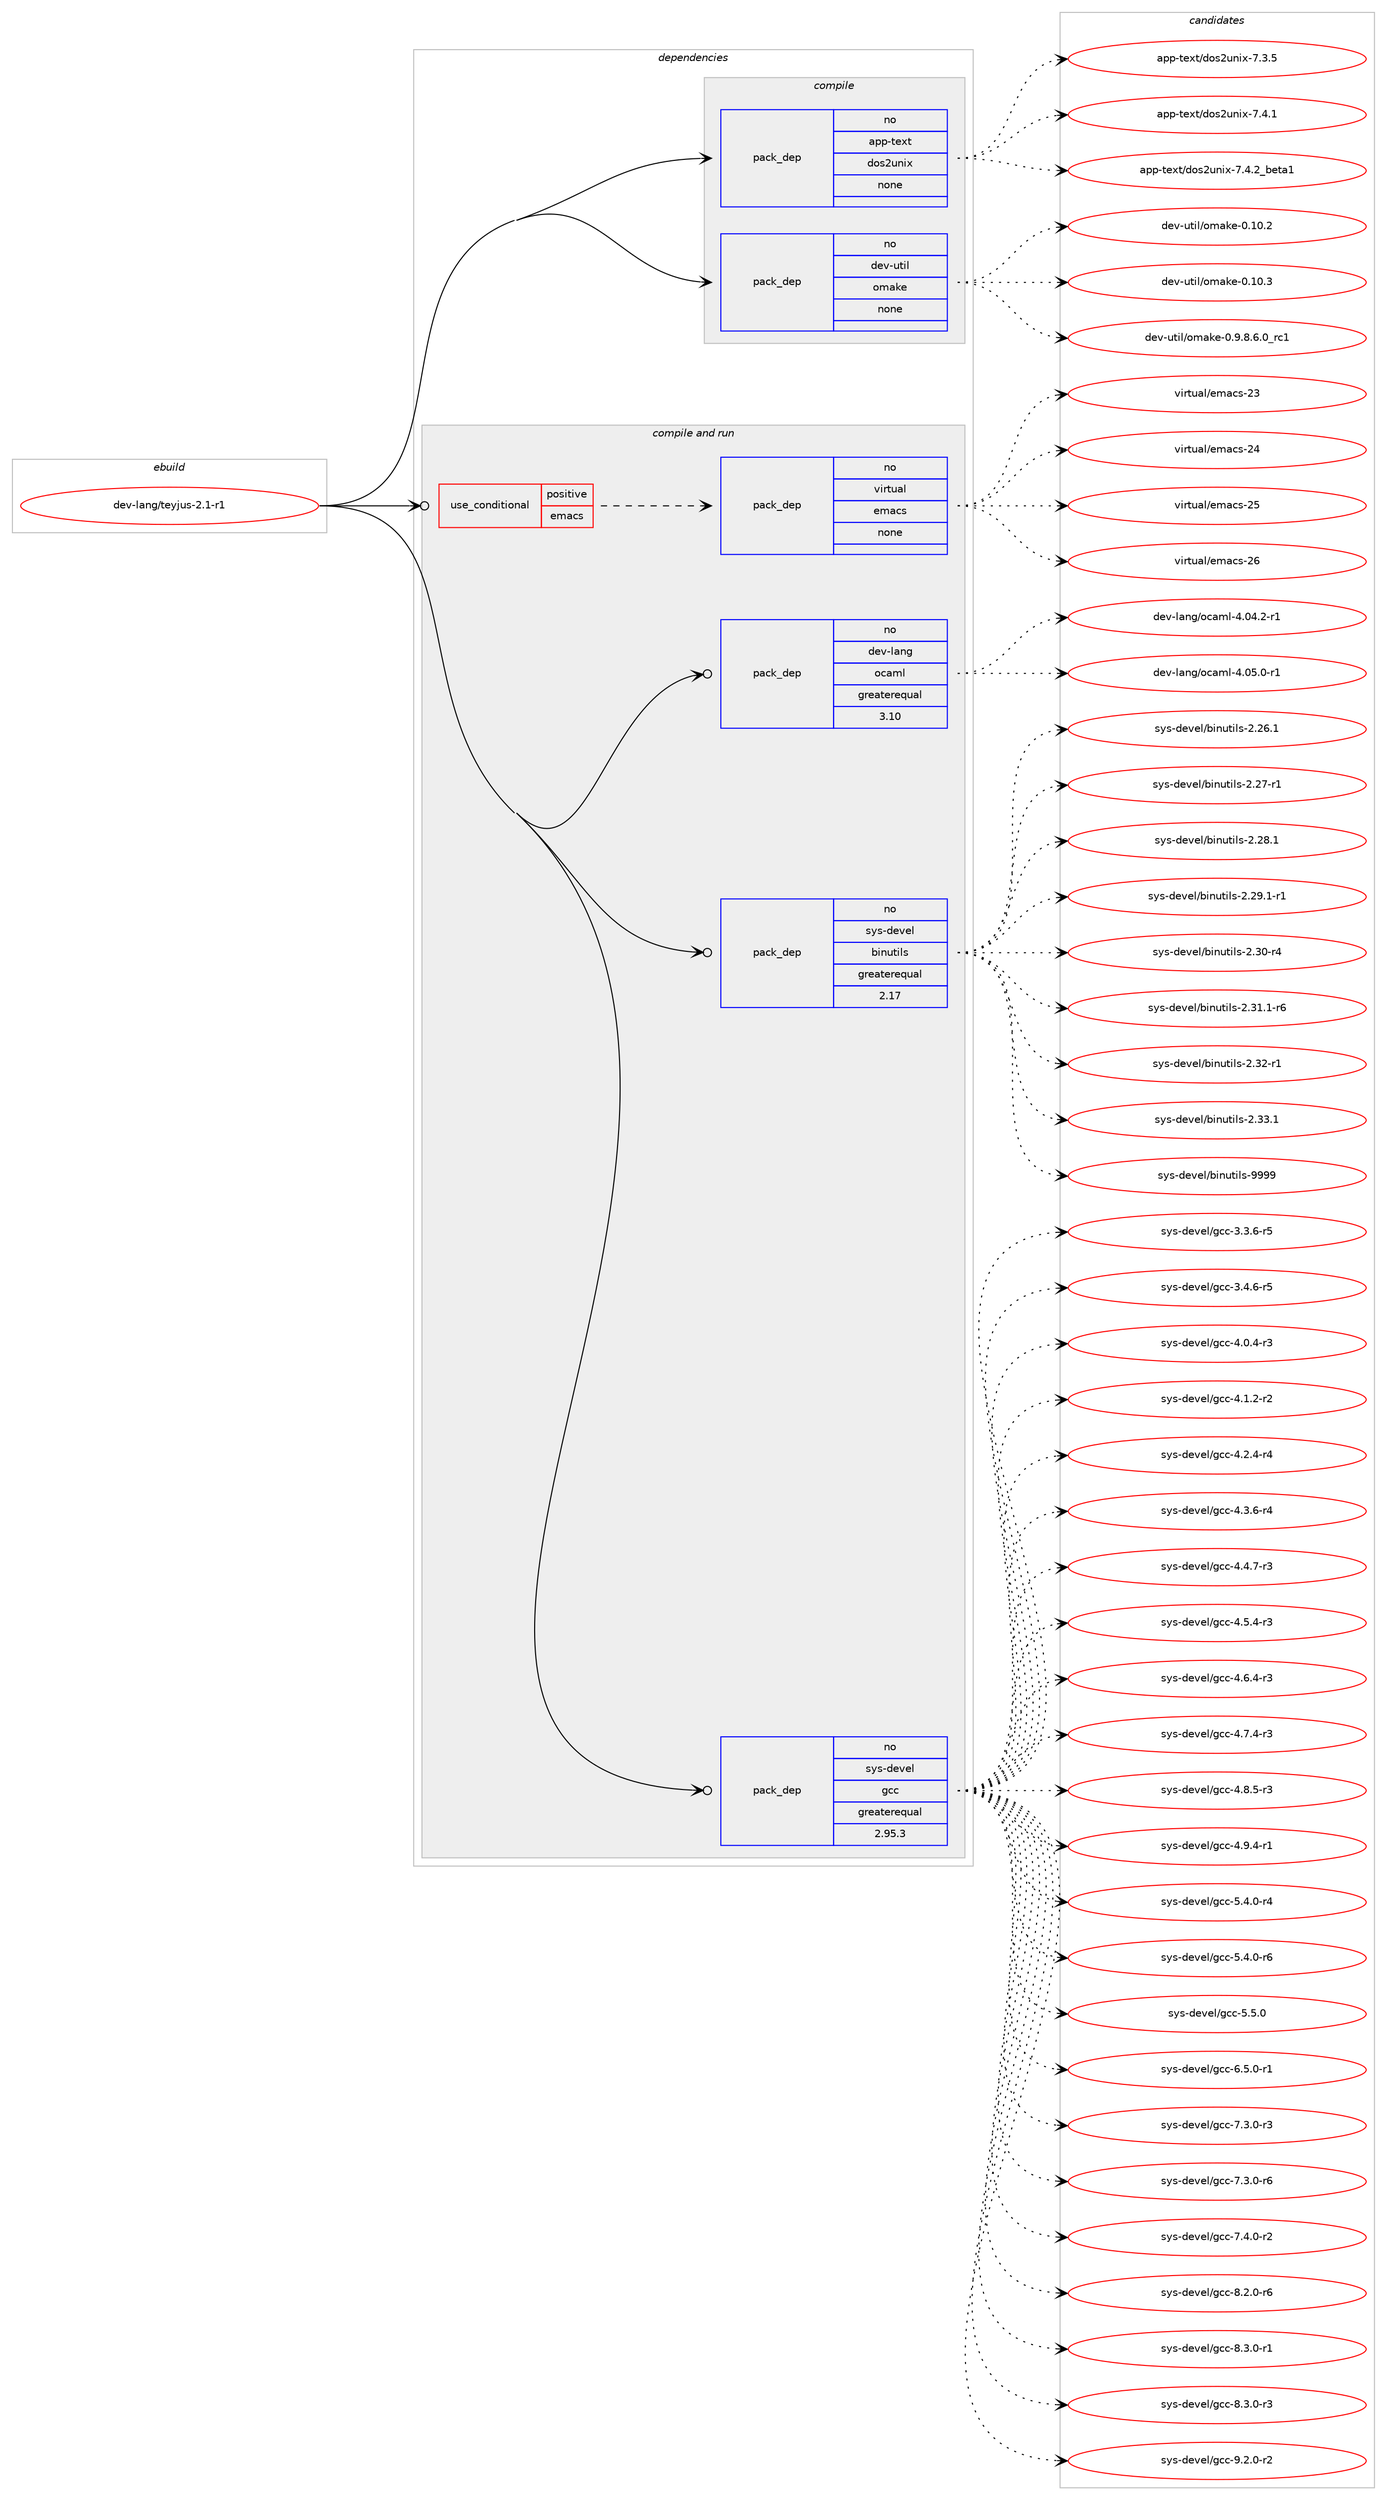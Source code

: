 digraph prolog {

# *************
# Graph options
# *************

newrank=true;
concentrate=true;
compound=true;
graph [rankdir=LR,fontname=Helvetica,fontsize=10,ranksep=1.5];#, ranksep=2.5, nodesep=0.2];
edge  [arrowhead=vee];
node  [fontname=Helvetica,fontsize=10];

# **********
# The ebuild
# **********

subgraph cluster_leftcol {
color=gray;
rank=same;
label=<<i>ebuild</i>>;
id [label="dev-lang/teyjus-2.1-r1", color=red, width=4, href="../dev-lang/teyjus-2.1-r1.svg"];
}

# ****************
# The dependencies
# ****************

subgraph cluster_midcol {
color=gray;
label=<<i>dependencies</i>>;
subgraph cluster_compile {
fillcolor="#eeeeee";
style=filled;
label=<<i>compile</i>>;
subgraph pack419610 {
dependency561837 [label=<<TABLE BORDER="0" CELLBORDER="1" CELLSPACING="0" CELLPADDING="4" WIDTH="220"><TR><TD ROWSPAN="6" CELLPADDING="30">pack_dep</TD></TR><TR><TD WIDTH="110">no</TD></TR><TR><TD>app-text</TD></TR><TR><TD>dos2unix</TD></TR><TR><TD>none</TD></TR><TR><TD></TD></TR></TABLE>>, shape=none, color=blue];
}
id:e -> dependency561837:w [weight=20,style="solid",arrowhead="vee"];
subgraph pack419611 {
dependency561838 [label=<<TABLE BORDER="0" CELLBORDER="1" CELLSPACING="0" CELLPADDING="4" WIDTH="220"><TR><TD ROWSPAN="6" CELLPADDING="30">pack_dep</TD></TR><TR><TD WIDTH="110">no</TD></TR><TR><TD>dev-util</TD></TR><TR><TD>omake</TD></TR><TR><TD>none</TD></TR><TR><TD></TD></TR></TABLE>>, shape=none, color=blue];
}
id:e -> dependency561838:w [weight=20,style="solid",arrowhead="vee"];
}
subgraph cluster_compileandrun {
fillcolor="#eeeeee";
style=filled;
label=<<i>compile and run</i>>;
subgraph cond130887 {
dependency561839 [label=<<TABLE BORDER="0" CELLBORDER="1" CELLSPACING="0" CELLPADDING="4"><TR><TD ROWSPAN="3" CELLPADDING="10">use_conditional</TD></TR><TR><TD>positive</TD></TR><TR><TD>emacs</TD></TR></TABLE>>, shape=none, color=red];
subgraph pack419612 {
dependency561840 [label=<<TABLE BORDER="0" CELLBORDER="1" CELLSPACING="0" CELLPADDING="4" WIDTH="220"><TR><TD ROWSPAN="6" CELLPADDING="30">pack_dep</TD></TR><TR><TD WIDTH="110">no</TD></TR><TR><TD>virtual</TD></TR><TR><TD>emacs</TD></TR><TR><TD>none</TD></TR><TR><TD></TD></TR></TABLE>>, shape=none, color=blue];
}
dependency561839:e -> dependency561840:w [weight=20,style="dashed",arrowhead="vee"];
}
id:e -> dependency561839:w [weight=20,style="solid",arrowhead="odotvee"];
subgraph pack419613 {
dependency561841 [label=<<TABLE BORDER="0" CELLBORDER="1" CELLSPACING="0" CELLPADDING="4" WIDTH="220"><TR><TD ROWSPAN="6" CELLPADDING="30">pack_dep</TD></TR><TR><TD WIDTH="110">no</TD></TR><TR><TD>dev-lang</TD></TR><TR><TD>ocaml</TD></TR><TR><TD>greaterequal</TD></TR><TR><TD>3.10</TD></TR></TABLE>>, shape=none, color=blue];
}
id:e -> dependency561841:w [weight=20,style="solid",arrowhead="odotvee"];
subgraph pack419614 {
dependency561842 [label=<<TABLE BORDER="0" CELLBORDER="1" CELLSPACING="0" CELLPADDING="4" WIDTH="220"><TR><TD ROWSPAN="6" CELLPADDING="30">pack_dep</TD></TR><TR><TD WIDTH="110">no</TD></TR><TR><TD>sys-devel</TD></TR><TR><TD>binutils</TD></TR><TR><TD>greaterequal</TD></TR><TR><TD>2.17</TD></TR></TABLE>>, shape=none, color=blue];
}
id:e -> dependency561842:w [weight=20,style="solid",arrowhead="odotvee"];
subgraph pack419615 {
dependency561843 [label=<<TABLE BORDER="0" CELLBORDER="1" CELLSPACING="0" CELLPADDING="4" WIDTH="220"><TR><TD ROWSPAN="6" CELLPADDING="30">pack_dep</TD></TR><TR><TD WIDTH="110">no</TD></TR><TR><TD>sys-devel</TD></TR><TR><TD>gcc</TD></TR><TR><TD>greaterequal</TD></TR><TR><TD>2.95.3</TD></TR></TABLE>>, shape=none, color=blue];
}
id:e -> dependency561843:w [weight=20,style="solid",arrowhead="odotvee"];
}
subgraph cluster_run {
fillcolor="#eeeeee";
style=filled;
label=<<i>run</i>>;
}
}

# **************
# The candidates
# **************

subgraph cluster_choices {
rank=same;
color=gray;
label=<<i>candidates</i>>;

subgraph choice419610 {
color=black;
nodesep=1;
choice97112112451161011201164710011111550117110105120455546514653 [label="app-text/dos2unix-7.3.5", color=red, width=4,href="../app-text/dos2unix-7.3.5.svg"];
choice97112112451161011201164710011111550117110105120455546524649 [label="app-text/dos2unix-7.4.1", color=red, width=4,href="../app-text/dos2unix-7.4.1.svg"];
choice9711211245116101120116471001111155011711010512045554652465095981011169749 [label="app-text/dos2unix-7.4.2_beta1", color=red, width=4,href="../app-text/dos2unix-7.4.2_beta1.svg"];
dependency561837:e -> choice97112112451161011201164710011111550117110105120455546514653:w [style=dotted,weight="100"];
dependency561837:e -> choice97112112451161011201164710011111550117110105120455546524649:w [style=dotted,weight="100"];
dependency561837:e -> choice9711211245116101120116471001111155011711010512045554652465095981011169749:w [style=dotted,weight="100"];
}
subgraph choice419611 {
color=black;
nodesep=1;
choice10010111845117116105108471111099710710145484649484650 [label="dev-util/omake-0.10.2", color=red, width=4,href="../dev-util/omake-0.10.2.svg"];
choice10010111845117116105108471111099710710145484649484651 [label="dev-util/omake-0.10.3", color=red, width=4,href="../dev-util/omake-0.10.3.svg"];
choice10010111845117116105108471111099710710145484657465646544648951149949 [label="dev-util/omake-0.9.8.6.0_rc1", color=red, width=4,href="../dev-util/omake-0.9.8.6.0_rc1.svg"];
dependency561838:e -> choice10010111845117116105108471111099710710145484649484650:w [style=dotted,weight="100"];
dependency561838:e -> choice10010111845117116105108471111099710710145484649484651:w [style=dotted,weight="100"];
dependency561838:e -> choice10010111845117116105108471111099710710145484657465646544648951149949:w [style=dotted,weight="100"];
}
subgraph choice419612 {
color=black;
nodesep=1;
choice11810511411611797108471011099799115455051 [label="virtual/emacs-23", color=red, width=4,href="../virtual/emacs-23.svg"];
choice11810511411611797108471011099799115455052 [label="virtual/emacs-24", color=red, width=4,href="../virtual/emacs-24.svg"];
choice11810511411611797108471011099799115455053 [label="virtual/emacs-25", color=red, width=4,href="../virtual/emacs-25.svg"];
choice11810511411611797108471011099799115455054 [label="virtual/emacs-26", color=red, width=4,href="../virtual/emacs-26.svg"];
dependency561840:e -> choice11810511411611797108471011099799115455051:w [style=dotted,weight="100"];
dependency561840:e -> choice11810511411611797108471011099799115455052:w [style=dotted,weight="100"];
dependency561840:e -> choice11810511411611797108471011099799115455053:w [style=dotted,weight="100"];
dependency561840:e -> choice11810511411611797108471011099799115455054:w [style=dotted,weight="100"];
}
subgraph choice419613 {
color=black;
nodesep=1;
choice1001011184510897110103471119997109108455246485246504511449 [label="dev-lang/ocaml-4.04.2-r1", color=red, width=4,href="../dev-lang/ocaml-4.04.2-r1.svg"];
choice1001011184510897110103471119997109108455246485346484511449 [label="dev-lang/ocaml-4.05.0-r1", color=red, width=4,href="../dev-lang/ocaml-4.05.0-r1.svg"];
dependency561841:e -> choice1001011184510897110103471119997109108455246485246504511449:w [style=dotted,weight="100"];
dependency561841:e -> choice1001011184510897110103471119997109108455246485346484511449:w [style=dotted,weight="100"];
}
subgraph choice419614 {
color=black;
nodesep=1;
choice11512111545100101118101108479810511011711610510811545504650544649 [label="sys-devel/binutils-2.26.1", color=red, width=4,href="../sys-devel/binutils-2.26.1.svg"];
choice11512111545100101118101108479810511011711610510811545504650554511449 [label="sys-devel/binutils-2.27-r1", color=red, width=4,href="../sys-devel/binutils-2.27-r1.svg"];
choice11512111545100101118101108479810511011711610510811545504650564649 [label="sys-devel/binutils-2.28.1", color=red, width=4,href="../sys-devel/binutils-2.28.1.svg"];
choice115121115451001011181011084798105110117116105108115455046505746494511449 [label="sys-devel/binutils-2.29.1-r1", color=red, width=4,href="../sys-devel/binutils-2.29.1-r1.svg"];
choice11512111545100101118101108479810511011711610510811545504651484511452 [label="sys-devel/binutils-2.30-r4", color=red, width=4,href="../sys-devel/binutils-2.30-r4.svg"];
choice115121115451001011181011084798105110117116105108115455046514946494511454 [label="sys-devel/binutils-2.31.1-r6", color=red, width=4,href="../sys-devel/binutils-2.31.1-r6.svg"];
choice11512111545100101118101108479810511011711610510811545504651504511449 [label="sys-devel/binutils-2.32-r1", color=red, width=4,href="../sys-devel/binutils-2.32-r1.svg"];
choice11512111545100101118101108479810511011711610510811545504651514649 [label="sys-devel/binutils-2.33.1", color=red, width=4,href="../sys-devel/binutils-2.33.1.svg"];
choice1151211154510010111810110847981051101171161051081154557575757 [label="sys-devel/binutils-9999", color=red, width=4,href="../sys-devel/binutils-9999.svg"];
dependency561842:e -> choice11512111545100101118101108479810511011711610510811545504650544649:w [style=dotted,weight="100"];
dependency561842:e -> choice11512111545100101118101108479810511011711610510811545504650554511449:w [style=dotted,weight="100"];
dependency561842:e -> choice11512111545100101118101108479810511011711610510811545504650564649:w [style=dotted,weight="100"];
dependency561842:e -> choice115121115451001011181011084798105110117116105108115455046505746494511449:w [style=dotted,weight="100"];
dependency561842:e -> choice11512111545100101118101108479810511011711610510811545504651484511452:w [style=dotted,weight="100"];
dependency561842:e -> choice115121115451001011181011084798105110117116105108115455046514946494511454:w [style=dotted,weight="100"];
dependency561842:e -> choice11512111545100101118101108479810511011711610510811545504651504511449:w [style=dotted,weight="100"];
dependency561842:e -> choice11512111545100101118101108479810511011711610510811545504651514649:w [style=dotted,weight="100"];
dependency561842:e -> choice1151211154510010111810110847981051101171161051081154557575757:w [style=dotted,weight="100"];
}
subgraph choice419615 {
color=black;
nodesep=1;
choice115121115451001011181011084710399994551465146544511453 [label="sys-devel/gcc-3.3.6-r5", color=red, width=4,href="../sys-devel/gcc-3.3.6-r5.svg"];
choice115121115451001011181011084710399994551465246544511453 [label="sys-devel/gcc-3.4.6-r5", color=red, width=4,href="../sys-devel/gcc-3.4.6-r5.svg"];
choice115121115451001011181011084710399994552464846524511451 [label="sys-devel/gcc-4.0.4-r3", color=red, width=4,href="../sys-devel/gcc-4.0.4-r3.svg"];
choice115121115451001011181011084710399994552464946504511450 [label="sys-devel/gcc-4.1.2-r2", color=red, width=4,href="../sys-devel/gcc-4.1.2-r2.svg"];
choice115121115451001011181011084710399994552465046524511452 [label="sys-devel/gcc-4.2.4-r4", color=red, width=4,href="../sys-devel/gcc-4.2.4-r4.svg"];
choice115121115451001011181011084710399994552465146544511452 [label="sys-devel/gcc-4.3.6-r4", color=red, width=4,href="../sys-devel/gcc-4.3.6-r4.svg"];
choice115121115451001011181011084710399994552465246554511451 [label="sys-devel/gcc-4.4.7-r3", color=red, width=4,href="../sys-devel/gcc-4.4.7-r3.svg"];
choice115121115451001011181011084710399994552465346524511451 [label="sys-devel/gcc-4.5.4-r3", color=red, width=4,href="../sys-devel/gcc-4.5.4-r3.svg"];
choice115121115451001011181011084710399994552465446524511451 [label="sys-devel/gcc-4.6.4-r3", color=red, width=4,href="../sys-devel/gcc-4.6.4-r3.svg"];
choice115121115451001011181011084710399994552465546524511451 [label="sys-devel/gcc-4.7.4-r3", color=red, width=4,href="../sys-devel/gcc-4.7.4-r3.svg"];
choice115121115451001011181011084710399994552465646534511451 [label="sys-devel/gcc-4.8.5-r3", color=red, width=4,href="../sys-devel/gcc-4.8.5-r3.svg"];
choice115121115451001011181011084710399994552465746524511449 [label="sys-devel/gcc-4.9.4-r1", color=red, width=4,href="../sys-devel/gcc-4.9.4-r1.svg"];
choice115121115451001011181011084710399994553465246484511452 [label="sys-devel/gcc-5.4.0-r4", color=red, width=4,href="../sys-devel/gcc-5.4.0-r4.svg"];
choice115121115451001011181011084710399994553465246484511454 [label="sys-devel/gcc-5.4.0-r6", color=red, width=4,href="../sys-devel/gcc-5.4.0-r6.svg"];
choice11512111545100101118101108471039999455346534648 [label="sys-devel/gcc-5.5.0", color=red, width=4,href="../sys-devel/gcc-5.5.0.svg"];
choice115121115451001011181011084710399994554465346484511449 [label="sys-devel/gcc-6.5.0-r1", color=red, width=4,href="../sys-devel/gcc-6.5.0-r1.svg"];
choice115121115451001011181011084710399994555465146484511451 [label="sys-devel/gcc-7.3.0-r3", color=red, width=4,href="../sys-devel/gcc-7.3.0-r3.svg"];
choice115121115451001011181011084710399994555465146484511454 [label="sys-devel/gcc-7.3.0-r6", color=red, width=4,href="../sys-devel/gcc-7.3.0-r6.svg"];
choice115121115451001011181011084710399994555465246484511450 [label="sys-devel/gcc-7.4.0-r2", color=red, width=4,href="../sys-devel/gcc-7.4.0-r2.svg"];
choice115121115451001011181011084710399994556465046484511454 [label="sys-devel/gcc-8.2.0-r6", color=red, width=4,href="../sys-devel/gcc-8.2.0-r6.svg"];
choice115121115451001011181011084710399994556465146484511449 [label="sys-devel/gcc-8.3.0-r1", color=red, width=4,href="../sys-devel/gcc-8.3.0-r1.svg"];
choice115121115451001011181011084710399994556465146484511451 [label="sys-devel/gcc-8.3.0-r3", color=red, width=4,href="../sys-devel/gcc-8.3.0-r3.svg"];
choice115121115451001011181011084710399994557465046484511450 [label="sys-devel/gcc-9.2.0-r2", color=red, width=4,href="../sys-devel/gcc-9.2.0-r2.svg"];
dependency561843:e -> choice115121115451001011181011084710399994551465146544511453:w [style=dotted,weight="100"];
dependency561843:e -> choice115121115451001011181011084710399994551465246544511453:w [style=dotted,weight="100"];
dependency561843:e -> choice115121115451001011181011084710399994552464846524511451:w [style=dotted,weight="100"];
dependency561843:e -> choice115121115451001011181011084710399994552464946504511450:w [style=dotted,weight="100"];
dependency561843:e -> choice115121115451001011181011084710399994552465046524511452:w [style=dotted,weight="100"];
dependency561843:e -> choice115121115451001011181011084710399994552465146544511452:w [style=dotted,weight="100"];
dependency561843:e -> choice115121115451001011181011084710399994552465246554511451:w [style=dotted,weight="100"];
dependency561843:e -> choice115121115451001011181011084710399994552465346524511451:w [style=dotted,weight="100"];
dependency561843:e -> choice115121115451001011181011084710399994552465446524511451:w [style=dotted,weight="100"];
dependency561843:e -> choice115121115451001011181011084710399994552465546524511451:w [style=dotted,weight="100"];
dependency561843:e -> choice115121115451001011181011084710399994552465646534511451:w [style=dotted,weight="100"];
dependency561843:e -> choice115121115451001011181011084710399994552465746524511449:w [style=dotted,weight="100"];
dependency561843:e -> choice115121115451001011181011084710399994553465246484511452:w [style=dotted,weight="100"];
dependency561843:e -> choice115121115451001011181011084710399994553465246484511454:w [style=dotted,weight="100"];
dependency561843:e -> choice11512111545100101118101108471039999455346534648:w [style=dotted,weight="100"];
dependency561843:e -> choice115121115451001011181011084710399994554465346484511449:w [style=dotted,weight="100"];
dependency561843:e -> choice115121115451001011181011084710399994555465146484511451:w [style=dotted,weight="100"];
dependency561843:e -> choice115121115451001011181011084710399994555465146484511454:w [style=dotted,weight="100"];
dependency561843:e -> choice115121115451001011181011084710399994555465246484511450:w [style=dotted,weight="100"];
dependency561843:e -> choice115121115451001011181011084710399994556465046484511454:w [style=dotted,weight="100"];
dependency561843:e -> choice115121115451001011181011084710399994556465146484511449:w [style=dotted,weight="100"];
dependency561843:e -> choice115121115451001011181011084710399994556465146484511451:w [style=dotted,weight="100"];
dependency561843:e -> choice115121115451001011181011084710399994557465046484511450:w [style=dotted,weight="100"];
}
}

}
